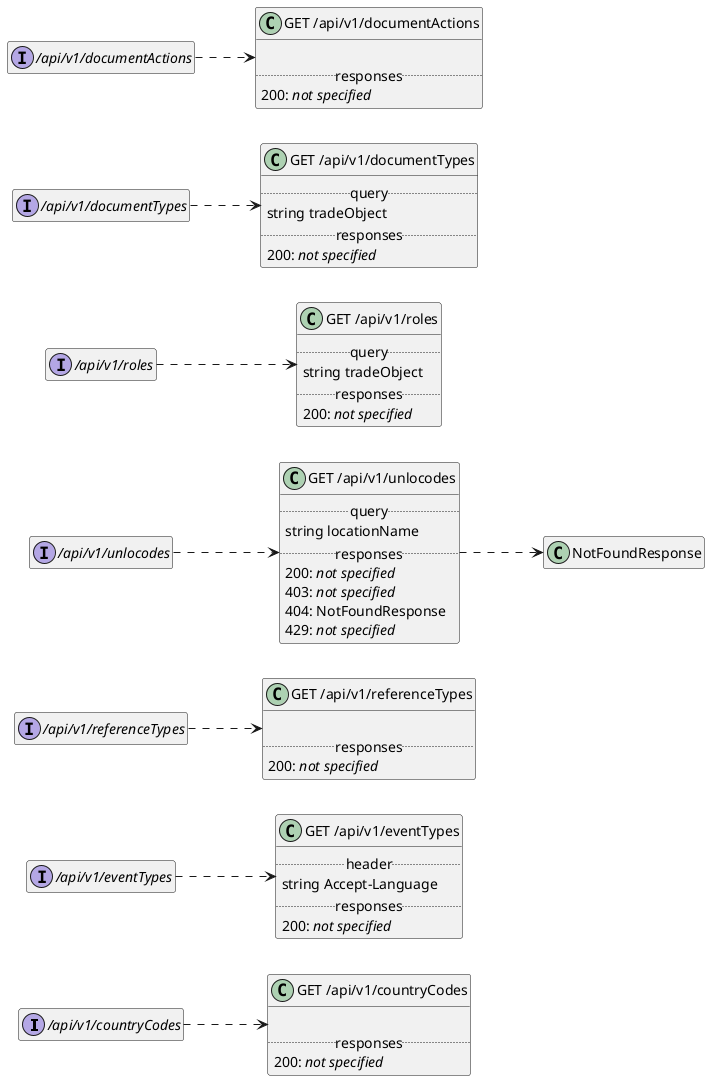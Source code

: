 @startuml
left to right direction
hide empty members
set namespaceSeparator none

interface "/api/v1/countryCodes" {
}

class "GET /api/v1/countryCodes" {

.. responses ..
200: {field} <i>not specified</i> 
}



"/api/v1/countryCodes" ..> "GET /api/v1/countryCodes"



interface "/api/v1/eventTypes" {
}

class "GET /api/v1/eventTypes" {
.. header ..
{field} string Accept-Language
.. responses ..
200: {field} <i>not specified</i> 
}



"/api/v1/eventTypes" ..> "GET /api/v1/eventTypes"



interface "/api/v1/referenceTypes" {
}

class "GET /api/v1/referenceTypes" {

.. responses ..
200: {field} <i>not specified</i> 
}



"/api/v1/referenceTypes" ..> "GET /api/v1/referenceTypes"



interface "/api/v1/unlocodes" {
}

class "GET /api/v1/unlocodes" {
.. query ..
{field} string locationName
.. responses ..
200: {field} <i>not specified</i> 
403: {field} <i>not specified</i> 
404: {field} NotFoundResponse 
429: {field} <i>not specified</i> 
}

"GET /api/v1/unlocodes" ..> NotFoundResponse

"/api/v1/unlocodes" ..> "GET /api/v1/unlocodes"



interface "/api/v1/roles" {
}

class "GET /api/v1/roles" {
.. query ..
{field} string tradeObject
.. responses ..
200: {field} <i>not specified</i> 
}



"/api/v1/roles" ..> "GET /api/v1/roles"



interface "/api/v1/documentTypes" {
}

class "GET /api/v1/documentTypes" {
.. query ..
{field} string tradeObject
.. responses ..
200: {field} <i>not specified</i> 
}



"/api/v1/documentTypes" ..> "GET /api/v1/documentTypes"



interface "/api/v1/documentActions" {
}

class "GET /api/v1/documentActions" {

.. responses ..
200: {field} <i>not specified</i> 
}



"/api/v1/documentActions" ..> "GET /api/v1/documentActions"



@enduml
